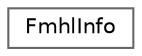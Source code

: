 digraph "Graphical Class Hierarchy"
{
 // INTERACTIVE_SVG=YES
 // LATEX_PDF_SIZE
  bgcolor="transparent";
  edge [fontname=Helvetica,fontsize=10,labelfontname=Helvetica,labelfontsize=10];
  node [fontname=Helvetica,fontsize=10,shape=box,height=0.2,width=0.4];
  rankdir="LR";
  Node0 [label="FmhlInfo",height=0.2,width=0.4,color="grey40", fillcolor="white", style="filled",URL="$d9/de4/struct_fmhl_info.html",tooltip="Helper class representing a file member in the navigation menu."];
}
